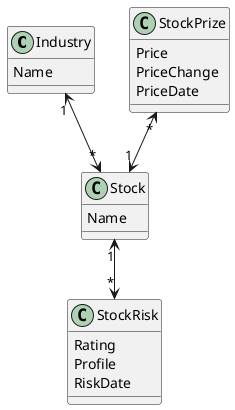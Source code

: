 @startuml

Class Industry{
Name
}

Class StockPrize{
Price
PriceChange
PriceDate
}

Class Stock{
Name
}

Class StockRisk{
Rating
Profile
RiskDate
}


Industry "1"<--> "*"Stock
StockPrize "*"<--> "1" Stock
Stock "1"<--> "*"StockRisk

@enduml